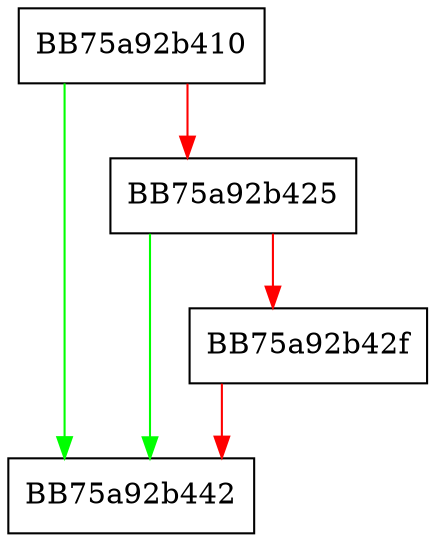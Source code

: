 digraph deinit {
  node [shape="box"];
  graph [splines=ortho];
  BB75a92b410 -> BB75a92b442 [color="green"];
  BB75a92b410 -> BB75a92b425 [color="red"];
  BB75a92b425 -> BB75a92b442 [color="green"];
  BB75a92b425 -> BB75a92b42f [color="red"];
  BB75a92b42f -> BB75a92b442 [color="red"];
}